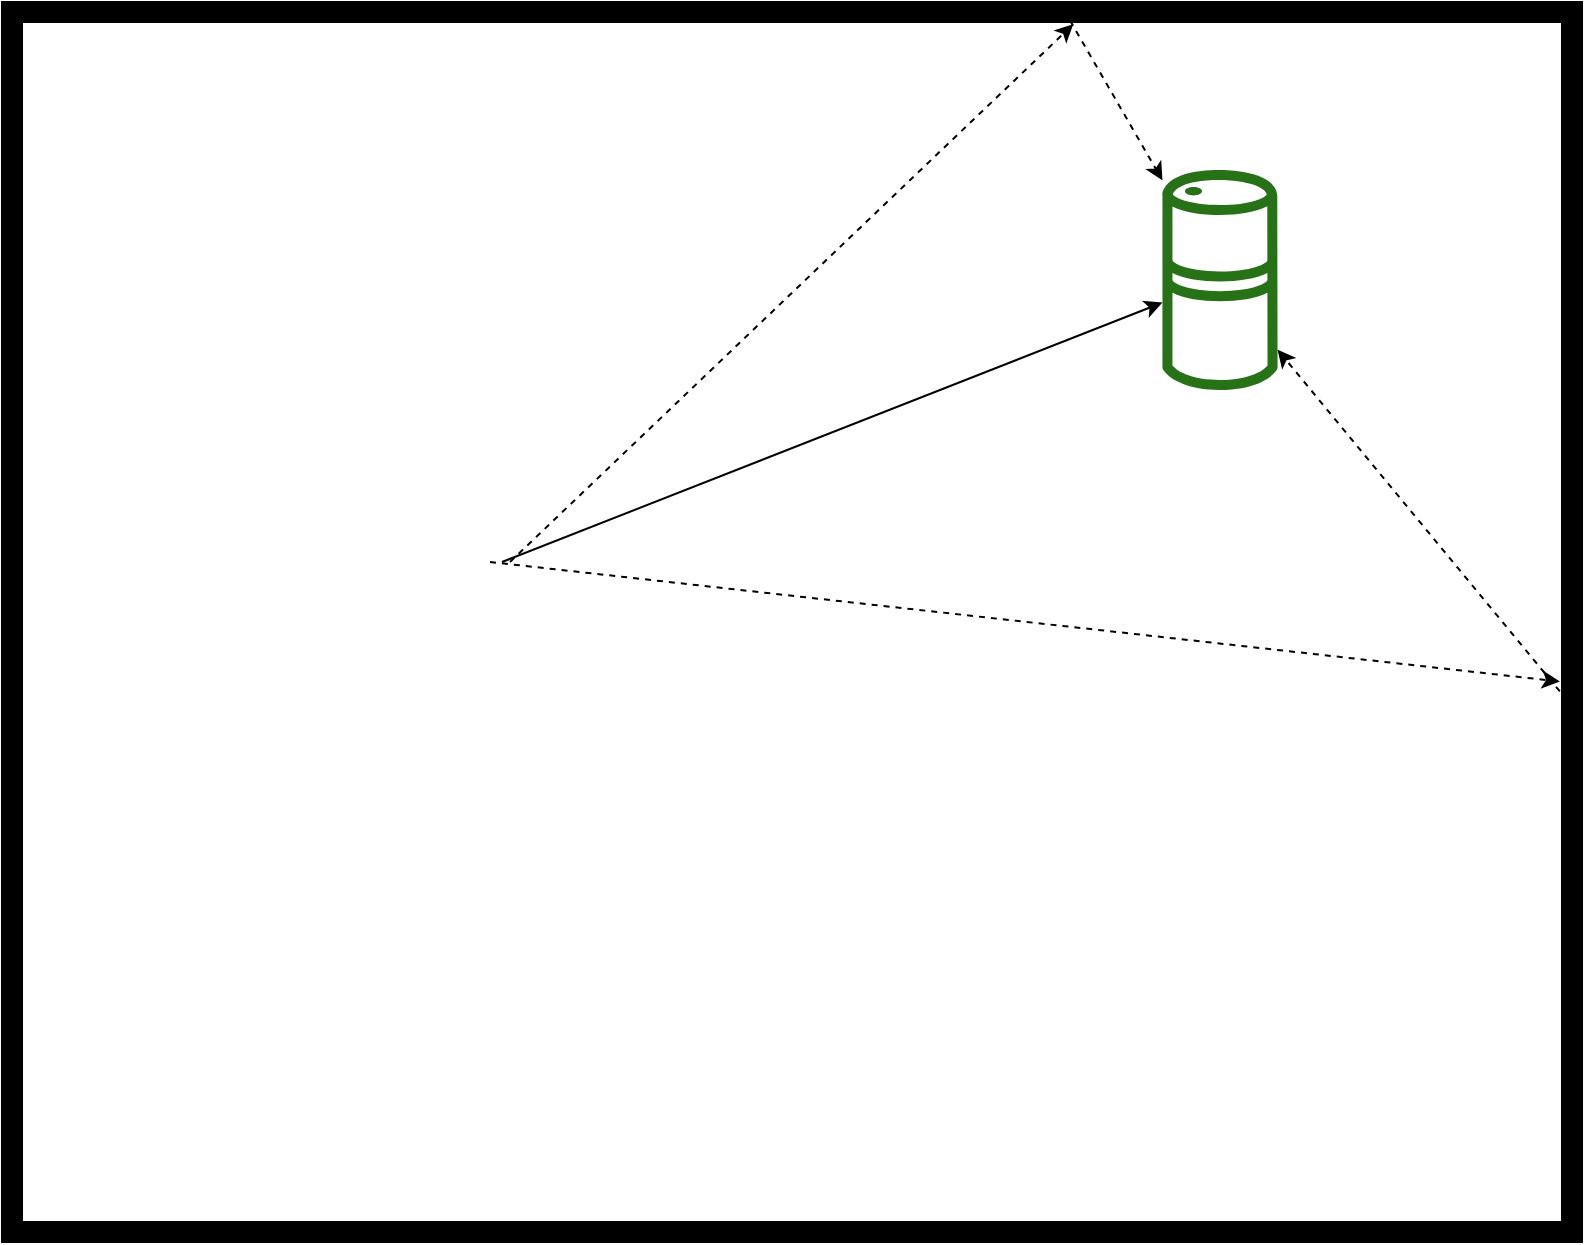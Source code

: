 <mxfile version="10.7.1" type="github"><diagram id="8r5Im1--TehJvG1SZ7P5" name="Page-1"><mxGraphModel dx="1874" dy="1155" grid="1" gridSize="10" guides="1" tooltips="1" connect="1" arrows="1" fold="1" page="1" pageScale="1" pageWidth="1169" pageHeight="827" math="0" shadow="0"><root><mxCell id="0"/><mxCell id="1" parent="0"/><mxCell id="9BDincF0KeumUk5wJfZw-5" value="" style="shape=image;html=1;verticalAlign=top;verticalLabelPosition=bottom;labelBackgroundColor=#ffffff;imageAspect=0;aspect=fixed;image=https://cdn4.iconfinder.com/data/icons/stick-figures-in-motion/100/stickfigure_9-128.png" vertex="1" parent="1"><mxGeometry x="280" y="420" width="208" height="208" as="geometry"/></mxCell><mxCell id="9BDincF0KeumUk5wJfZw-2" value="" style="outlineConnect=0;fontColor=#232F3E;gradientColor=none;fillColor=#277116;strokeColor=none;dashed=0;verticalLabelPosition=bottom;verticalAlign=top;align=center;html=1;fontSize=12;fontStyle=0;aspect=fixed;pointerEvents=1;shape=mxgraph.aws4.echo;" vertex="1" parent="1"><mxGeometry x="720" y="224" width="58" height="110" as="geometry"/></mxCell><mxCell id="9BDincF0KeumUk5wJfZw-6" value="" style="verticalLabelPosition=bottom;html=1;verticalAlign=top;align=center;shape=mxgraph.floorplan.room;fillColor=#000000;" vertex="1" parent="1"><mxGeometry x="140" y="140" width="790" height="620" as="geometry"/></mxCell><mxCell id="9BDincF0KeumUk5wJfZw-7" value="" style="endArrow=classic;html=1;" edge="1" parent="1" target="9BDincF0KeumUk5wJfZw-2"><mxGeometry width="50" height="50" relative="1" as="geometry"><mxPoint x="390" y="420" as="sourcePoint"/><mxPoint x="620" y="390" as="targetPoint"/></mxGeometry></mxCell><mxCell id="9BDincF0KeumUk5wJfZw-8" value="" style="endArrow=classic;html=1;exitX=0.5;exitY=0;exitDx=0;exitDy=0;entryX=0.986;entryY=0.548;entryDx=0;entryDy=0;entryPerimeter=0;dashed=1;" edge="1" parent="1" source="9BDincF0KeumUk5wJfZw-5" target="9BDincF0KeumUk5wJfZw-6"><mxGeometry width="50" height="50" relative="1" as="geometry"><mxPoint x="810" y="520" as="sourcePoint"/><mxPoint x="860" y="470" as="targetPoint"/></mxGeometry></mxCell><mxCell id="9BDincF0KeumUk5wJfZw-18" value="" style="endArrow=none;dashed=1;html=1;entryX=0.994;entryY=0.545;entryDx=0;entryDy=0;entryPerimeter=0;" edge="1" parent="1" source="9BDincF0KeumUk5wJfZw-2"><mxGeometry width="50" height="50" relative="1" as="geometry"><mxPoint x="777.804" y="311.569" as="sourcePoint"/><mxPoint x="772" y="334" as="targetPoint"/></mxGeometry></mxCell><mxCell id="9BDincF0KeumUk5wJfZw-22" value="" style="endArrow=classic;html=1;exitX=0.986;exitY=0.556;exitDx=0;exitDy=0;exitPerimeter=0;dashed=1;" edge="1" parent="1" source="9BDincF0KeumUk5wJfZw-6" target="9BDincF0KeumUk5wJfZw-2"><mxGeometry width="50" height="50" relative="1" as="geometry"><mxPoint x="790" y="400" as="sourcePoint"/><mxPoint x="840" y="350" as="targetPoint"/></mxGeometry></mxCell><mxCell id="9BDincF0KeumUk5wJfZw-23" value="" style="endArrow=classic;html=1;entryX=0.678;entryY=0.018;entryDx=0;entryDy=0;entryPerimeter=0;dashed=1;" edge="1" parent="1" target="9BDincF0KeumUk5wJfZw-6"><mxGeometry width="50" height="50" relative="1" as="geometry"><mxPoint x="394" y="420" as="sourcePoint"/><mxPoint x="929" y="490" as="targetPoint"/></mxGeometry></mxCell><mxCell id="9BDincF0KeumUk5wJfZw-24" value="" style="endArrow=classic;html=1;exitX=0.676;exitY=0.015;exitDx=0;exitDy=0;exitPerimeter=0;dashed=1;" edge="1" parent="1" source="9BDincF0KeumUk5wJfZw-6" target="9BDincF0KeumUk5wJfZw-2"><mxGeometry width="50" height="50" relative="1" as="geometry"><mxPoint x="929" y="495" as="sourcePoint"/><mxPoint x="787.804" y="323.904" as="targetPoint"/></mxGeometry></mxCell></root></mxGraphModel></diagram></mxfile>